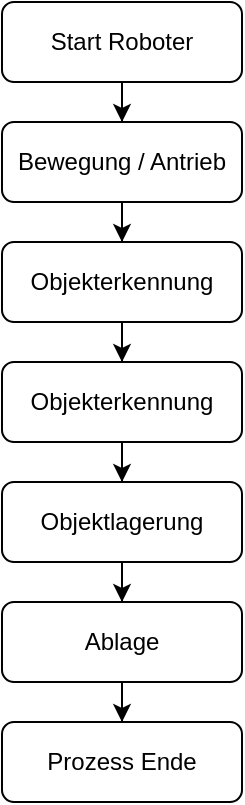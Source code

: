 <mxfile version="14.6.13" type="device"><diagram id="AASMZLPnTdxduINRkGka" name="Seite-1"><mxGraphModel dx="708" dy="752" grid="1" gridSize="10" guides="1" tooltips="1" connect="1" arrows="1" fold="1" page="1" pageScale="1" pageWidth="827" pageHeight="1169" math="0" shadow="0"><root><mxCell id="0"/><mxCell id="1" parent="0"/><mxCell id="fAXnJj24BauYn6QI1ESY-8" value="" style="edgeStyle=orthogonalEdgeStyle;rounded=0;orthogonalLoop=1;jettySize=auto;html=1;" edge="1" parent="1" source="fAXnJj24BauYn6QI1ESY-1" target="fAXnJj24BauYn6QI1ESY-2"><mxGeometry relative="1" as="geometry"/></mxCell><mxCell id="fAXnJj24BauYn6QI1ESY-1" value="Start Roboter" style="rounded=1;whiteSpace=wrap;html=1;" vertex="1" parent="1"><mxGeometry x="200" y="220" width="120" height="40" as="geometry"/></mxCell><mxCell id="fAXnJj24BauYn6QI1ESY-9" value="" style="edgeStyle=orthogonalEdgeStyle;rounded=0;orthogonalLoop=1;jettySize=auto;html=1;" edge="1" parent="1" source="fAXnJj24BauYn6QI1ESY-2" target="fAXnJj24BauYn6QI1ESY-3"><mxGeometry relative="1" as="geometry"/></mxCell><mxCell id="fAXnJj24BauYn6QI1ESY-2" value="Bewegung / Antrieb" style="rounded=1;whiteSpace=wrap;html=1;" vertex="1" parent="1"><mxGeometry x="200" y="280" width="120" height="40" as="geometry"/></mxCell><mxCell id="fAXnJj24BauYn6QI1ESY-10" value="" style="edgeStyle=orthogonalEdgeStyle;rounded=0;orthogonalLoop=1;jettySize=auto;html=1;" edge="1" parent="1" source="fAXnJj24BauYn6QI1ESY-3" target="fAXnJj24BauYn6QI1ESY-5"><mxGeometry relative="1" as="geometry"/></mxCell><mxCell id="fAXnJj24BauYn6QI1ESY-3" value="Objekterkennung" style="rounded=1;whiteSpace=wrap;html=1;" vertex="1" parent="1"><mxGeometry x="200" y="340" width="120" height="40" as="geometry"/></mxCell><mxCell id="fAXnJj24BauYn6QI1ESY-12" value="" style="edgeStyle=orthogonalEdgeStyle;rounded=0;orthogonalLoop=1;jettySize=auto;html=1;" edge="1" parent="1" source="fAXnJj24BauYn6QI1ESY-4" target="fAXnJj24BauYn6QI1ESY-6"><mxGeometry relative="1" as="geometry"/></mxCell><mxCell id="fAXnJj24BauYn6QI1ESY-4" value="Objektlagerung" style="rounded=1;whiteSpace=wrap;html=1;" vertex="1" parent="1"><mxGeometry x="200" y="460" width="120" height="40" as="geometry"/></mxCell><mxCell id="fAXnJj24BauYn6QI1ESY-11" value="" style="edgeStyle=orthogonalEdgeStyle;rounded=0;orthogonalLoop=1;jettySize=auto;html=1;" edge="1" parent="1" source="fAXnJj24BauYn6QI1ESY-5" target="fAXnJj24BauYn6QI1ESY-4"><mxGeometry relative="1" as="geometry"/></mxCell><mxCell id="fAXnJj24BauYn6QI1ESY-5" value="Objekterkennung" style="rounded=1;whiteSpace=wrap;html=1;" vertex="1" parent="1"><mxGeometry x="200" y="400" width="120" height="40" as="geometry"/></mxCell><mxCell id="fAXnJj24BauYn6QI1ESY-13" value="" style="edgeStyle=orthogonalEdgeStyle;rounded=0;orthogonalLoop=1;jettySize=auto;html=1;" edge="1" parent="1" source="fAXnJj24BauYn6QI1ESY-6" target="fAXnJj24BauYn6QI1ESY-7"><mxGeometry relative="1" as="geometry"/></mxCell><mxCell id="fAXnJj24BauYn6QI1ESY-6" value="Ablage" style="rounded=1;whiteSpace=wrap;html=1;" vertex="1" parent="1"><mxGeometry x="200" y="520" width="120" height="40" as="geometry"/></mxCell><mxCell id="fAXnJj24BauYn6QI1ESY-7" value="Prozess Ende" style="rounded=1;whiteSpace=wrap;html=1;" vertex="1" parent="1"><mxGeometry x="200" y="580" width="120" height="40" as="geometry"/></mxCell></root></mxGraphModel></diagram></mxfile>